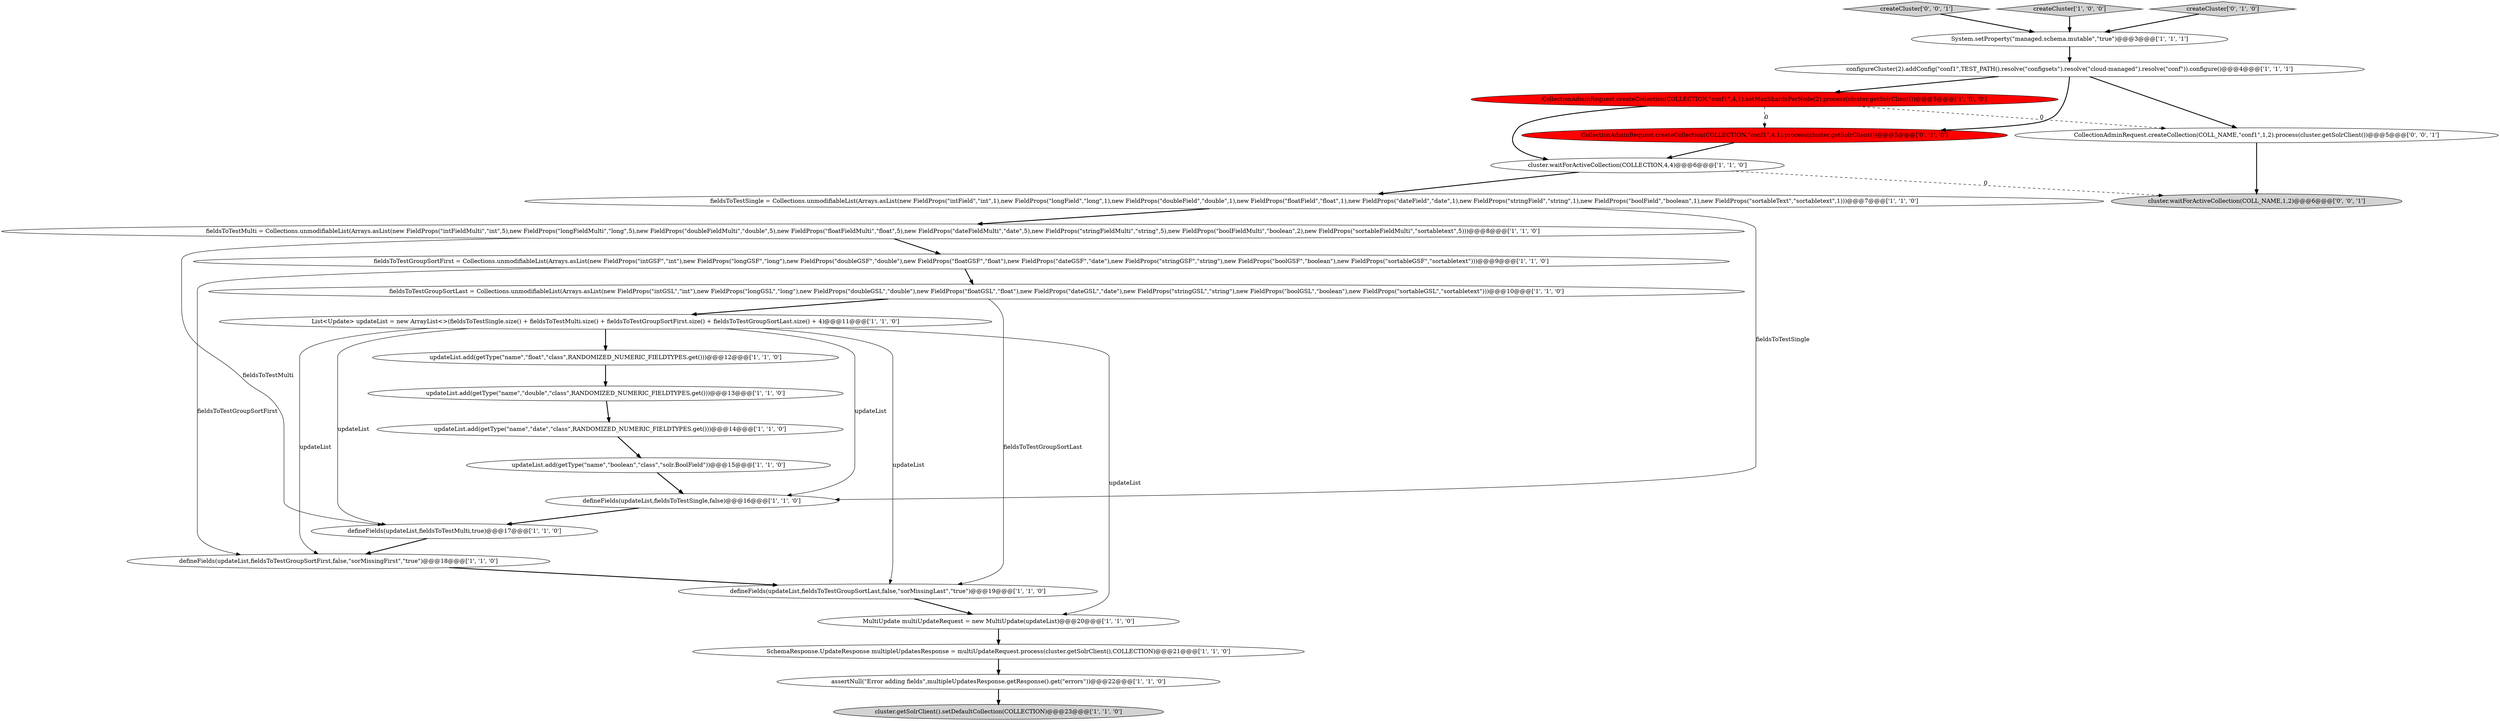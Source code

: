 digraph {
2 [style = filled, label = "SchemaResponse.UpdateResponse multipleUpdatesResponse = multiUpdateRequest.process(cluster.getSolrClient(),COLLECTION)@@@21@@@['1', '1', '0']", fillcolor = white, shape = ellipse image = "AAA0AAABBB1BBB"];
4 [style = filled, label = "updateList.add(getType(\"name\",\"float\",\"class\",RANDOMIZED_NUMERIC_FIELDTYPES.get()))@@@12@@@['1', '1', '0']", fillcolor = white, shape = ellipse image = "AAA0AAABBB1BBB"];
16 [style = filled, label = "defineFields(updateList,fieldsToTestMulti,true)@@@17@@@['1', '1', '0']", fillcolor = white, shape = ellipse image = "AAA0AAABBB1BBB"];
7 [style = filled, label = "CollectionAdminRequest.createCollection(COLLECTION,\"conf1\",4,1).setMaxShardsPerNode(2).process(cluster.getSolrClient())@@@5@@@['1', '0', '0']", fillcolor = red, shape = ellipse image = "AAA1AAABBB1BBB"];
3 [style = filled, label = "System.setProperty(\"managed.schema.mutable\",\"true\")@@@3@@@['1', '1', '1']", fillcolor = white, shape = ellipse image = "AAA0AAABBB1BBB"];
22 [style = filled, label = "CollectionAdminRequest.createCollection(COLLECTION,\"conf1\",4,1).process(cluster.getSolrClient())@@@5@@@['0', '1', '0']", fillcolor = red, shape = ellipse image = "AAA1AAABBB2BBB"];
24 [style = filled, label = "createCluster['0', '0', '1']", fillcolor = lightgray, shape = diamond image = "AAA0AAABBB3BBB"];
6 [style = filled, label = "cluster.getSolrClient().setDefaultCollection(COLLECTION)@@@23@@@['1', '1', '0']", fillcolor = lightgray, shape = ellipse image = "AAA0AAABBB1BBB"];
1 [style = filled, label = "fieldsToTestMulti = Collections.unmodifiableList(Arrays.asList(new FieldProps(\"intFieldMulti\",\"int\",5),new FieldProps(\"longFieldMulti\",\"long\",5),new FieldProps(\"doubleFieldMulti\",\"double\",5),new FieldProps(\"floatFieldMulti\",\"float\",5),new FieldProps(\"dateFieldMulti\",\"date\",5),new FieldProps(\"stringFieldMulti\",\"string\",5),new FieldProps(\"boolFieldMulti\",\"boolean\",2),new FieldProps(\"sortableFieldMulti\",\"sortabletext\",5)))@@@8@@@['1', '1', '0']", fillcolor = white, shape = ellipse image = "AAA0AAABBB1BBB"];
10 [style = filled, label = "configureCluster(2).addConfig(\"conf1\",TEST_PATH().resolve(\"configsets\").resolve(\"cloud-managed\").resolve(\"conf\")).configure()@@@4@@@['1', '1', '1']", fillcolor = white, shape = ellipse image = "AAA0AAABBB1BBB"];
19 [style = filled, label = "MultiUpdate multiUpdateRequest = new MultiUpdate(updateList)@@@20@@@['1', '1', '0']", fillcolor = white, shape = ellipse image = "AAA0AAABBB1BBB"];
11 [style = filled, label = "updateList.add(getType(\"name\",\"date\",\"class\",RANDOMIZED_NUMERIC_FIELDTYPES.get()))@@@14@@@['1', '1', '0']", fillcolor = white, shape = ellipse image = "AAA0AAABBB1BBB"];
20 [style = filled, label = "List<Update> updateList = new ArrayList<>(fieldsToTestSingle.size() + fieldsToTestMulti.size() + fieldsToTestGroupSortFirst.size() + fieldsToTestGroupSortLast.size() + 4)@@@11@@@['1', '1', '0']", fillcolor = white, shape = ellipse image = "AAA0AAABBB1BBB"];
12 [style = filled, label = "createCluster['1', '0', '0']", fillcolor = lightgray, shape = diamond image = "AAA0AAABBB1BBB"];
15 [style = filled, label = "fieldsToTestGroupSortFirst = Collections.unmodifiableList(Arrays.asList(new FieldProps(\"intGSF\",\"int\"),new FieldProps(\"longGSF\",\"long\"),new FieldProps(\"doubleGSF\",\"double\"),new FieldProps(\"floatGSF\",\"float\"),new FieldProps(\"dateGSF\",\"date\"),new FieldProps(\"stringGSF\",\"string\"),new FieldProps(\"boolGSF\",\"boolean\"),new FieldProps(\"sortableGSF\",\"sortabletext\")))@@@9@@@['1', '1', '0']", fillcolor = white, shape = ellipse image = "AAA0AAABBB1BBB"];
23 [style = filled, label = "createCluster['0', '1', '0']", fillcolor = lightgray, shape = diamond image = "AAA0AAABBB2BBB"];
8 [style = filled, label = "fieldsToTestSingle = Collections.unmodifiableList(Arrays.asList(new FieldProps(\"intField\",\"int\",1),new FieldProps(\"longField\",\"long\",1),new FieldProps(\"doubleField\",\"double\",1),new FieldProps(\"floatField\",\"float\",1),new FieldProps(\"dateField\",\"date\",1),new FieldProps(\"stringField\",\"string\",1),new FieldProps(\"boolField\",\"boolean\",1),new FieldProps(\"sortableText\",\"sortabletext\",1)))@@@7@@@['1', '1', '0']", fillcolor = white, shape = ellipse image = "AAA0AAABBB1BBB"];
14 [style = filled, label = "assertNull(\"Error adding fields\",multipleUpdatesResponse.getResponse().get(\"errors\"))@@@22@@@['1', '1', '0']", fillcolor = white, shape = ellipse image = "AAA0AAABBB1BBB"];
0 [style = filled, label = "fieldsToTestGroupSortLast = Collections.unmodifiableList(Arrays.asList(new FieldProps(\"intGSL\",\"int\"),new FieldProps(\"longGSL\",\"long\"),new FieldProps(\"doubleGSL\",\"double\"),new FieldProps(\"floatGSL\",\"float\"),new FieldProps(\"dateGSL\",\"date\"),new FieldProps(\"stringGSL\",\"string\"),new FieldProps(\"boolGSL\",\"boolean\"),new FieldProps(\"sortableGSL\",\"sortabletext\")))@@@10@@@['1', '1', '0']", fillcolor = white, shape = ellipse image = "AAA0AAABBB1BBB"];
21 [style = filled, label = "updateList.add(getType(\"name\",\"double\",\"class\",RANDOMIZED_NUMERIC_FIELDTYPES.get()))@@@13@@@['1', '1', '0']", fillcolor = white, shape = ellipse image = "AAA0AAABBB1BBB"];
13 [style = filled, label = "updateList.add(getType(\"name\",\"boolean\",\"class\",\"solr.BoolField\"))@@@15@@@['1', '1', '0']", fillcolor = white, shape = ellipse image = "AAA0AAABBB1BBB"];
5 [style = filled, label = "defineFields(updateList,fieldsToTestSingle,false)@@@16@@@['1', '1', '0']", fillcolor = white, shape = ellipse image = "AAA0AAABBB1BBB"];
18 [style = filled, label = "defineFields(updateList,fieldsToTestGroupSortFirst,false,\"sorMissingFirst\",\"true\")@@@18@@@['1', '1', '0']", fillcolor = white, shape = ellipse image = "AAA0AAABBB1BBB"];
25 [style = filled, label = "CollectionAdminRequest.createCollection(COLL_NAME,\"conf1\",1,2).process(cluster.getSolrClient())@@@5@@@['0', '0', '1']", fillcolor = white, shape = ellipse image = "AAA0AAABBB3BBB"];
9 [style = filled, label = "defineFields(updateList,fieldsToTestGroupSortLast,false,\"sorMissingLast\",\"true\")@@@19@@@['1', '1', '0']", fillcolor = white, shape = ellipse image = "AAA0AAABBB1BBB"];
26 [style = filled, label = "cluster.waitForActiveCollection(COLL_NAME,1,2)@@@6@@@['0', '0', '1']", fillcolor = lightgray, shape = ellipse image = "AAA0AAABBB3BBB"];
17 [style = filled, label = "cluster.waitForActiveCollection(COLLECTION,4,4)@@@6@@@['1', '1', '0']", fillcolor = white, shape = ellipse image = "AAA0AAABBB1BBB"];
10->22 [style = bold, label=""];
17->8 [style = bold, label=""];
0->9 [style = solid, label="fieldsToTestGroupSortLast"];
8->5 [style = solid, label="fieldsToTestSingle"];
16->18 [style = bold, label=""];
7->17 [style = bold, label=""];
1->15 [style = bold, label=""];
4->21 [style = bold, label=""];
23->3 [style = bold, label=""];
19->2 [style = bold, label=""];
20->5 [style = solid, label="updateList"];
10->7 [style = bold, label=""];
20->4 [style = bold, label=""];
20->9 [style = solid, label="updateList"];
20->18 [style = solid, label="updateList"];
5->16 [style = bold, label=""];
8->1 [style = bold, label=""];
3->10 [style = bold, label=""];
21->11 [style = bold, label=""];
10->25 [style = bold, label=""];
15->0 [style = bold, label=""];
15->18 [style = solid, label="fieldsToTestGroupSortFirst"];
11->13 [style = bold, label=""];
2->14 [style = bold, label=""];
25->26 [style = bold, label=""];
18->9 [style = bold, label=""];
13->5 [style = bold, label=""];
20->16 [style = solid, label="updateList"];
9->19 [style = bold, label=""];
22->17 [style = bold, label=""];
1->16 [style = solid, label="fieldsToTestMulti"];
20->19 [style = solid, label="updateList"];
0->20 [style = bold, label=""];
7->25 [style = dashed, label="0"];
17->26 [style = dashed, label="0"];
12->3 [style = bold, label=""];
24->3 [style = bold, label=""];
14->6 [style = bold, label=""];
7->22 [style = dashed, label="0"];
}

